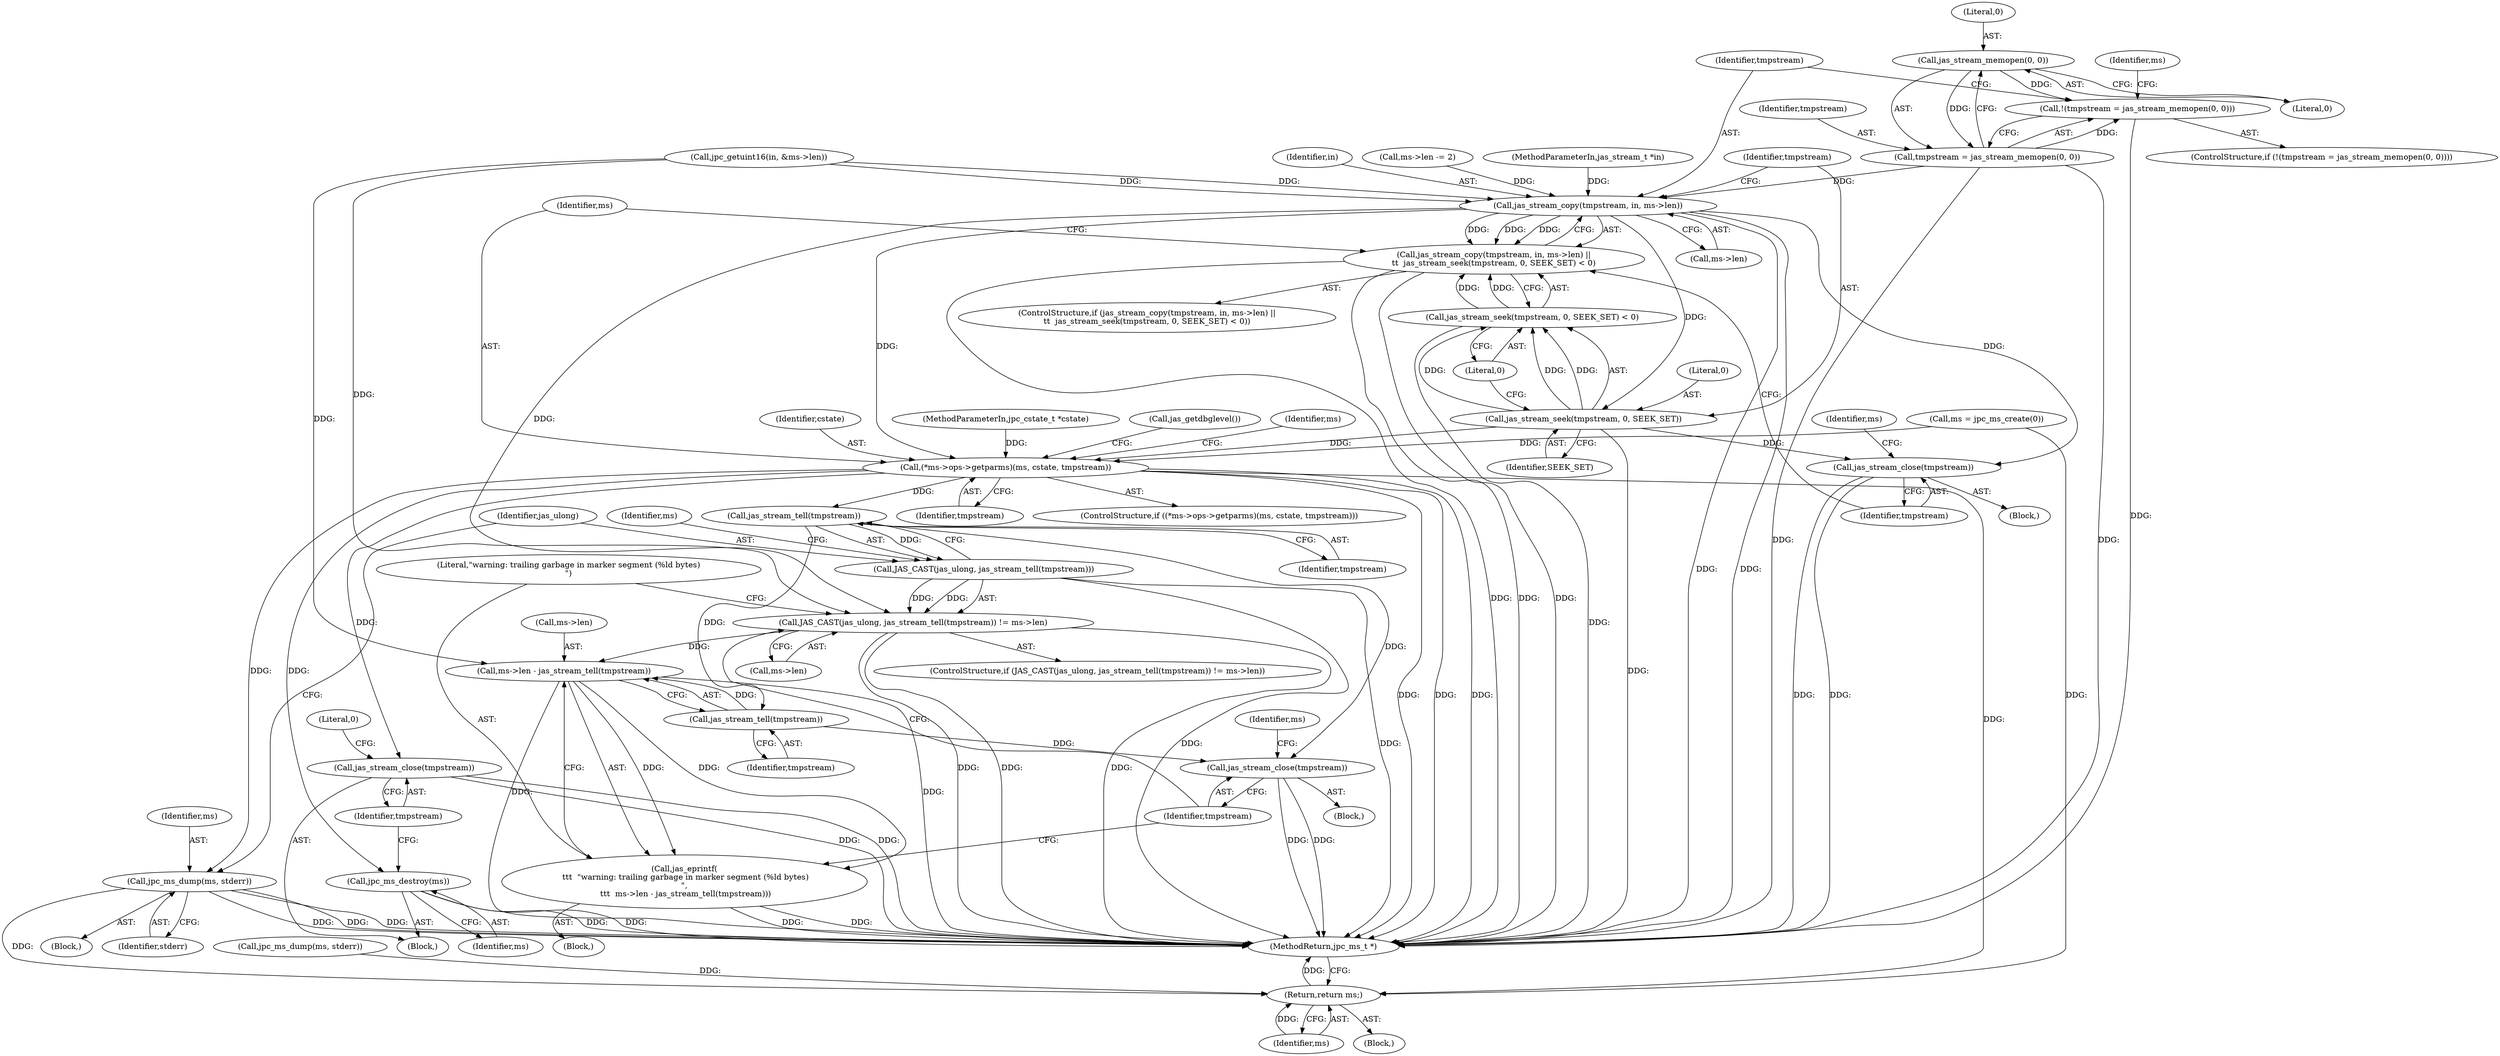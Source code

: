 digraph "0_jasper_d42b2388f7f8e0332c846675133acea151fc557a_34@API" {
"1000199" [label="(Call,jas_stream_memopen(0, 0))"];
"1000196" [label="(Call,!(tmpstream = jas_stream_memopen(0, 0)))"];
"1000197" [label="(Call,tmpstream = jas_stream_memopen(0, 0))"];
"1000209" [label="(Call,jas_stream_copy(tmpstream, in, ms->len))"];
"1000208" [label="(Call,jas_stream_copy(tmpstream, in, ms->len) ||\n\t\t  jas_stream_seek(tmpstream, 0, SEEK_SET) < 0)"];
"1000216" [label="(Call,jas_stream_seek(tmpstream, 0, SEEK_SET))"];
"1000215" [label="(Call,jas_stream_seek(tmpstream, 0, SEEK_SET) < 0)"];
"1000222" [label="(Call,jas_stream_close(tmpstream))"];
"1000229" [label="(Call,(*ms->ops->getparms)(ms, cstate, tmpstream))"];
"1000239" [label="(Call,jpc_ms_destroy(ms))"];
"1000241" [label="(Call,jas_stream_close(tmpstream))"];
"1000250" [label="(Call,jpc_ms_dump(ms, stderr))"];
"1000306" [label="(Return,return ms;)"];
"1000257" [label="(Call,jas_stream_tell(tmpstream))"];
"1000255" [label="(Call,JAS_CAST(jas_ulong, jas_stream_tell(tmpstream)))"];
"1000254" [label="(Call,JAS_CAST(jas_ulong, jas_stream_tell(tmpstream)) != ms->len)"];
"1000265" [label="(Call,ms->len - jas_stream_tell(tmpstream))"];
"1000263" [label="(Call,jas_eprintf(\n \t\t\t  \"warning: trailing garbage in marker segment (%ld bytes)\n\",\n \t\t\t  ms->len - jas_stream_tell(tmpstream)))"];
"1000269" [label="(Call,jas_stream_tell(tmpstream))"];
"1000271" [label="(Call,jas_stream_close(tmpstream))"];
"1000306" [label="(Return,return ms;)"];
"1000199" [label="(Call,jas_stream_memopen(0, 0))"];
"1000219" [label="(Identifier,SEEK_SET)"];
"1000218" [label="(Literal,0)"];
"1000253" [label="(ControlStructure,if (JAS_CAST(jas_ulong, jas_stream_tell(tmpstream)) != ms->len))"];
"1000291" [label="(Identifier,ms)"];
"1000217" [label="(Identifier,tmpstream)"];
"1000255" [label="(Call,JAS_CAST(jas_ulong, jas_stream_tell(tmpstream)))"];
"1000269" [label="(Call,jas_stream_tell(tmpstream))"];
"1000232" [label="(Identifier,tmpstream)"];
"1000211" [label="(Identifier,in)"];
"1000271" [label="(Call,jas_stream_close(tmpstream))"];
"1000200" [label="(Literal,0)"];
"1000113" [label="(MethodParameterIn,jas_stream_t *in)"];
"1000251" [label="(Identifier,ms)"];
"1000264" [label="(Literal,\"warning: trailing garbage in marker segment (%ld bytes)\n\")"];
"1000254" [label="(Call,JAS_CAST(jas_ulong, jas_stream_tell(tmpstream)) != ms->len)"];
"1000207" [label="(ControlStructure,if (jas_stream_copy(tmpstream, in, ms->len) ||\n\t\t  jas_stream_seek(tmpstream, 0, SEEK_SET) < 0))"];
"1000114" [label="(MethodParameterIn,jpc_cstate_t *cstate)"];
"1000265" [label="(Call,ms->len - jas_stream_tell(tmpstream))"];
"1000216" [label="(Call,jas_stream_seek(tmpstream, 0, SEEK_SET))"];
"1000208" [label="(Call,jas_stream_copy(tmpstream, in, ms->len) ||\n\t\t  jas_stream_seek(tmpstream, 0, SEEK_SET) < 0)"];
"1000307" [label="(Identifier,ms)"];
"1000244" [label="(Literal,0)"];
"1000212" [label="(Call,ms->len)"];
"1000266" [label="(Call,ms->len)"];
"1000258" [label="(Identifier,tmpstream)"];
"1000230" [label="(Identifier,ms)"];
"1000201" [label="(Literal,0)"];
"1000263" [label="(Call,jas_eprintf(\n \t\t\t  \"warning: trailing garbage in marker segment (%ld bytes)\n\",\n \t\t\t  ms->len - jas_stream_tell(tmpstream)))"];
"1000262" [label="(Block,)"];
"1000210" [label="(Identifier,tmpstream)"];
"1000256" [label="(Identifier,jas_ulong)"];
"1000171" [label="(Block,)"];
"1000249" [label="(Block,)"];
"1000115" [label="(Block,)"];
"1000247" [label="(Call,jas_getdbglevel())"];
"1000240" [label="(Identifier,ms)"];
"1000241" [label="(Call,jas_stream_close(tmpstream))"];
"1000220" [label="(Literal,0)"];
"1000260" [label="(Identifier,ms)"];
"1000270" [label="(Identifier,tmpstream)"];
"1000174" [label="(Call,jpc_getuint16(in, &ms->len))"];
"1000215" [label="(Call,jas_stream_seek(tmpstream, 0, SEEK_SET) < 0)"];
"1000242" [label="(Identifier,tmpstream)"];
"1000252" [label="(Identifier,stderr)"];
"1000236" [label="(Identifier,ms)"];
"1000308" [label="(MethodReturn,jpc_ms_t *)"];
"1000198" [label="(Identifier,tmpstream)"];
"1000222" [label="(Call,jas_stream_close(tmpstream))"];
"1000233" [label="(Block,)"];
"1000209" [label="(Call,jas_stream_copy(tmpstream, in, ms->len))"];
"1000228" [label="(ControlStructure,if ((*ms->ops->getparms)(ms, cstate, tmpstream)))"];
"1000196" [label="(Call,!(tmpstream = jas_stream_memopen(0, 0)))"];
"1000272" [label="(Identifier,tmpstream)"];
"1000223" [label="(Identifier,tmpstream)"];
"1000190" [label="(Call,ms->len -= 2)"];
"1000259" [label="(Call,ms->len)"];
"1000231" [label="(Identifier,cstate)"];
"1000225" [label="(Identifier,ms)"];
"1000285" [label="(Call,jpc_ms_dump(ms, stderr))"];
"1000204" [label="(Identifier,ms)"];
"1000257" [label="(Call,jas_stream_tell(tmpstream))"];
"1000250" [label="(Call,jpc_ms_dump(ms, stderr))"];
"1000197" [label="(Call,tmpstream = jas_stream_memopen(0, 0))"];
"1000121" [label="(Call,ms = jpc_ms_create(0))"];
"1000195" [label="(ControlStructure,if (!(tmpstream = jas_stream_memopen(0, 0))))"];
"1000239" [label="(Call,jpc_ms_destroy(ms))"];
"1000221" [label="(Block,)"];
"1000229" [label="(Call,(*ms->ops->getparms)(ms, cstate, tmpstream))"];
"1000199" -> "1000197"  [label="AST: "];
"1000199" -> "1000201"  [label="CFG: "];
"1000200" -> "1000199"  [label="AST: "];
"1000201" -> "1000199"  [label="AST: "];
"1000197" -> "1000199"  [label="CFG: "];
"1000199" -> "1000196"  [label="DDG: "];
"1000199" -> "1000197"  [label="DDG: "];
"1000196" -> "1000195"  [label="AST: "];
"1000196" -> "1000197"  [label="CFG: "];
"1000197" -> "1000196"  [label="AST: "];
"1000204" -> "1000196"  [label="CFG: "];
"1000210" -> "1000196"  [label="CFG: "];
"1000196" -> "1000308"  [label="DDG: "];
"1000197" -> "1000196"  [label="DDG: "];
"1000198" -> "1000197"  [label="AST: "];
"1000197" -> "1000308"  [label="DDG: "];
"1000197" -> "1000308"  [label="DDG: "];
"1000197" -> "1000209"  [label="DDG: "];
"1000209" -> "1000208"  [label="AST: "];
"1000209" -> "1000212"  [label="CFG: "];
"1000210" -> "1000209"  [label="AST: "];
"1000211" -> "1000209"  [label="AST: "];
"1000212" -> "1000209"  [label="AST: "];
"1000217" -> "1000209"  [label="CFG: "];
"1000208" -> "1000209"  [label="CFG: "];
"1000209" -> "1000308"  [label="DDG: "];
"1000209" -> "1000308"  [label="DDG: "];
"1000209" -> "1000208"  [label="DDG: "];
"1000209" -> "1000208"  [label="DDG: "];
"1000209" -> "1000208"  [label="DDG: "];
"1000174" -> "1000209"  [label="DDG: "];
"1000174" -> "1000209"  [label="DDG: "];
"1000113" -> "1000209"  [label="DDG: "];
"1000190" -> "1000209"  [label="DDG: "];
"1000209" -> "1000216"  [label="DDG: "];
"1000209" -> "1000222"  [label="DDG: "];
"1000209" -> "1000229"  [label="DDG: "];
"1000209" -> "1000254"  [label="DDG: "];
"1000208" -> "1000207"  [label="AST: "];
"1000208" -> "1000215"  [label="CFG: "];
"1000215" -> "1000208"  [label="AST: "];
"1000223" -> "1000208"  [label="CFG: "];
"1000230" -> "1000208"  [label="CFG: "];
"1000208" -> "1000308"  [label="DDG: "];
"1000208" -> "1000308"  [label="DDG: "];
"1000208" -> "1000308"  [label="DDG: "];
"1000215" -> "1000208"  [label="DDG: "];
"1000215" -> "1000208"  [label="DDG: "];
"1000216" -> "1000215"  [label="AST: "];
"1000216" -> "1000219"  [label="CFG: "];
"1000217" -> "1000216"  [label="AST: "];
"1000218" -> "1000216"  [label="AST: "];
"1000219" -> "1000216"  [label="AST: "];
"1000220" -> "1000216"  [label="CFG: "];
"1000216" -> "1000308"  [label="DDG: "];
"1000216" -> "1000215"  [label="DDG: "];
"1000216" -> "1000215"  [label="DDG: "];
"1000216" -> "1000215"  [label="DDG: "];
"1000216" -> "1000222"  [label="DDG: "];
"1000216" -> "1000229"  [label="DDG: "];
"1000215" -> "1000220"  [label="CFG: "];
"1000220" -> "1000215"  [label="AST: "];
"1000215" -> "1000308"  [label="DDG: "];
"1000222" -> "1000221"  [label="AST: "];
"1000222" -> "1000223"  [label="CFG: "];
"1000223" -> "1000222"  [label="AST: "];
"1000225" -> "1000222"  [label="CFG: "];
"1000222" -> "1000308"  [label="DDG: "];
"1000222" -> "1000308"  [label="DDG: "];
"1000229" -> "1000228"  [label="AST: "];
"1000229" -> "1000232"  [label="CFG: "];
"1000230" -> "1000229"  [label="AST: "];
"1000231" -> "1000229"  [label="AST: "];
"1000232" -> "1000229"  [label="AST: "];
"1000236" -> "1000229"  [label="CFG: "];
"1000247" -> "1000229"  [label="CFG: "];
"1000229" -> "1000308"  [label="DDG: "];
"1000229" -> "1000308"  [label="DDG: "];
"1000229" -> "1000308"  [label="DDG: "];
"1000121" -> "1000229"  [label="DDG: "];
"1000114" -> "1000229"  [label="DDG: "];
"1000229" -> "1000239"  [label="DDG: "];
"1000229" -> "1000241"  [label="DDG: "];
"1000229" -> "1000250"  [label="DDG: "];
"1000229" -> "1000257"  [label="DDG: "];
"1000229" -> "1000306"  [label="DDG: "];
"1000239" -> "1000233"  [label="AST: "];
"1000239" -> "1000240"  [label="CFG: "];
"1000240" -> "1000239"  [label="AST: "];
"1000242" -> "1000239"  [label="CFG: "];
"1000239" -> "1000308"  [label="DDG: "];
"1000239" -> "1000308"  [label="DDG: "];
"1000241" -> "1000233"  [label="AST: "];
"1000241" -> "1000242"  [label="CFG: "];
"1000242" -> "1000241"  [label="AST: "];
"1000244" -> "1000241"  [label="CFG: "];
"1000241" -> "1000308"  [label="DDG: "];
"1000241" -> "1000308"  [label="DDG: "];
"1000250" -> "1000249"  [label="AST: "];
"1000250" -> "1000252"  [label="CFG: "];
"1000251" -> "1000250"  [label="AST: "];
"1000252" -> "1000250"  [label="AST: "];
"1000256" -> "1000250"  [label="CFG: "];
"1000250" -> "1000308"  [label="DDG: "];
"1000250" -> "1000308"  [label="DDG: "];
"1000250" -> "1000308"  [label="DDG: "];
"1000250" -> "1000306"  [label="DDG: "];
"1000306" -> "1000115"  [label="AST: "];
"1000306" -> "1000307"  [label="CFG: "];
"1000307" -> "1000306"  [label="AST: "];
"1000308" -> "1000306"  [label="CFG: "];
"1000306" -> "1000308"  [label="DDG: "];
"1000307" -> "1000306"  [label="DDG: "];
"1000285" -> "1000306"  [label="DDG: "];
"1000121" -> "1000306"  [label="DDG: "];
"1000257" -> "1000255"  [label="AST: "];
"1000257" -> "1000258"  [label="CFG: "];
"1000258" -> "1000257"  [label="AST: "];
"1000255" -> "1000257"  [label="CFG: "];
"1000257" -> "1000255"  [label="DDG: "];
"1000257" -> "1000269"  [label="DDG: "];
"1000257" -> "1000271"  [label="DDG: "];
"1000255" -> "1000254"  [label="AST: "];
"1000256" -> "1000255"  [label="AST: "];
"1000260" -> "1000255"  [label="CFG: "];
"1000255" -> "1000308"  [label="DDG: "];
"1000255" -> "1000308"  [label="DDG: "];
"1000255" -> "1000254"  [label="DDG: "];
"1000255" -> "1000254"  [label="DDG: "];
"1000254" -> "1000253"  [label="AST: "];
"1000254" -> "1000259"  [label="CFG: "];
"1000259" -> "1000254"  [label="AST: "];
"1000264" -> "1000254"  [label="CFG: "];
"1000272" -> "1000254"  [label="CFG: "];
"1000254" -> "1000308"  [label="DDG: "];
"1000254" -> "1000308"  [label="DDG: "];
"1000254" -> "1000308"  [label="DDG: "];
"1000174" -> "1000254"  [label="DDG: "];
"1000254" -> "1000265"  [label="DDG: "];
"1000265" -> "1000263"  [label="AST: "];
"1000265" -> "1000269"  [label="CFG: "];
"1000266" -> "1000265"  [label="AST: "];
"1000269" -> "1000265"  [label="AST: "];
"1000263" -> "1000265"  [label="CFG: "];
"1000265" -> "1000308"  [label="DDG: "];
"1000265" -> "1000308"  [label="DDG: "];
"1000265" -> "1000263"  [label="DDG: "];
"1000265" -> "1000263"  [label="DDG: "];
"1000174" -> "1000265"  [label="DDG: "];
"1000269" -> "1000265"  [label="DDG: "];
"1000263" -> "1000262"  [label="AST: "];
"1000264" -> "1000263"  [label="AST: "];
"1000272" -> "1000263"  [label="CFG: "];
"1000263" -> "1000308"  [label="DDG: "];
"1000263" -> "1000308"  [label="DDG: "];
"1000269" -> "1000270"  [label="CFG: "];
"1000270" -> "1000269"  [label="AST: "];
"1000269" -> "1000271"  [label="DDG: "];
"1000271" -> "1000171"  [label="AST: "];
"1000271" -> "1000272"  [label="CFG: "];
"1000272" -> "1000271"  [label="AST: "];
"1000291" -> "1000271"  [label="CFG: "];
"1000271" -> "1000308"  [label="DDG: "];
"1000271" -> "1000308"  [label="DDG: "];
}
